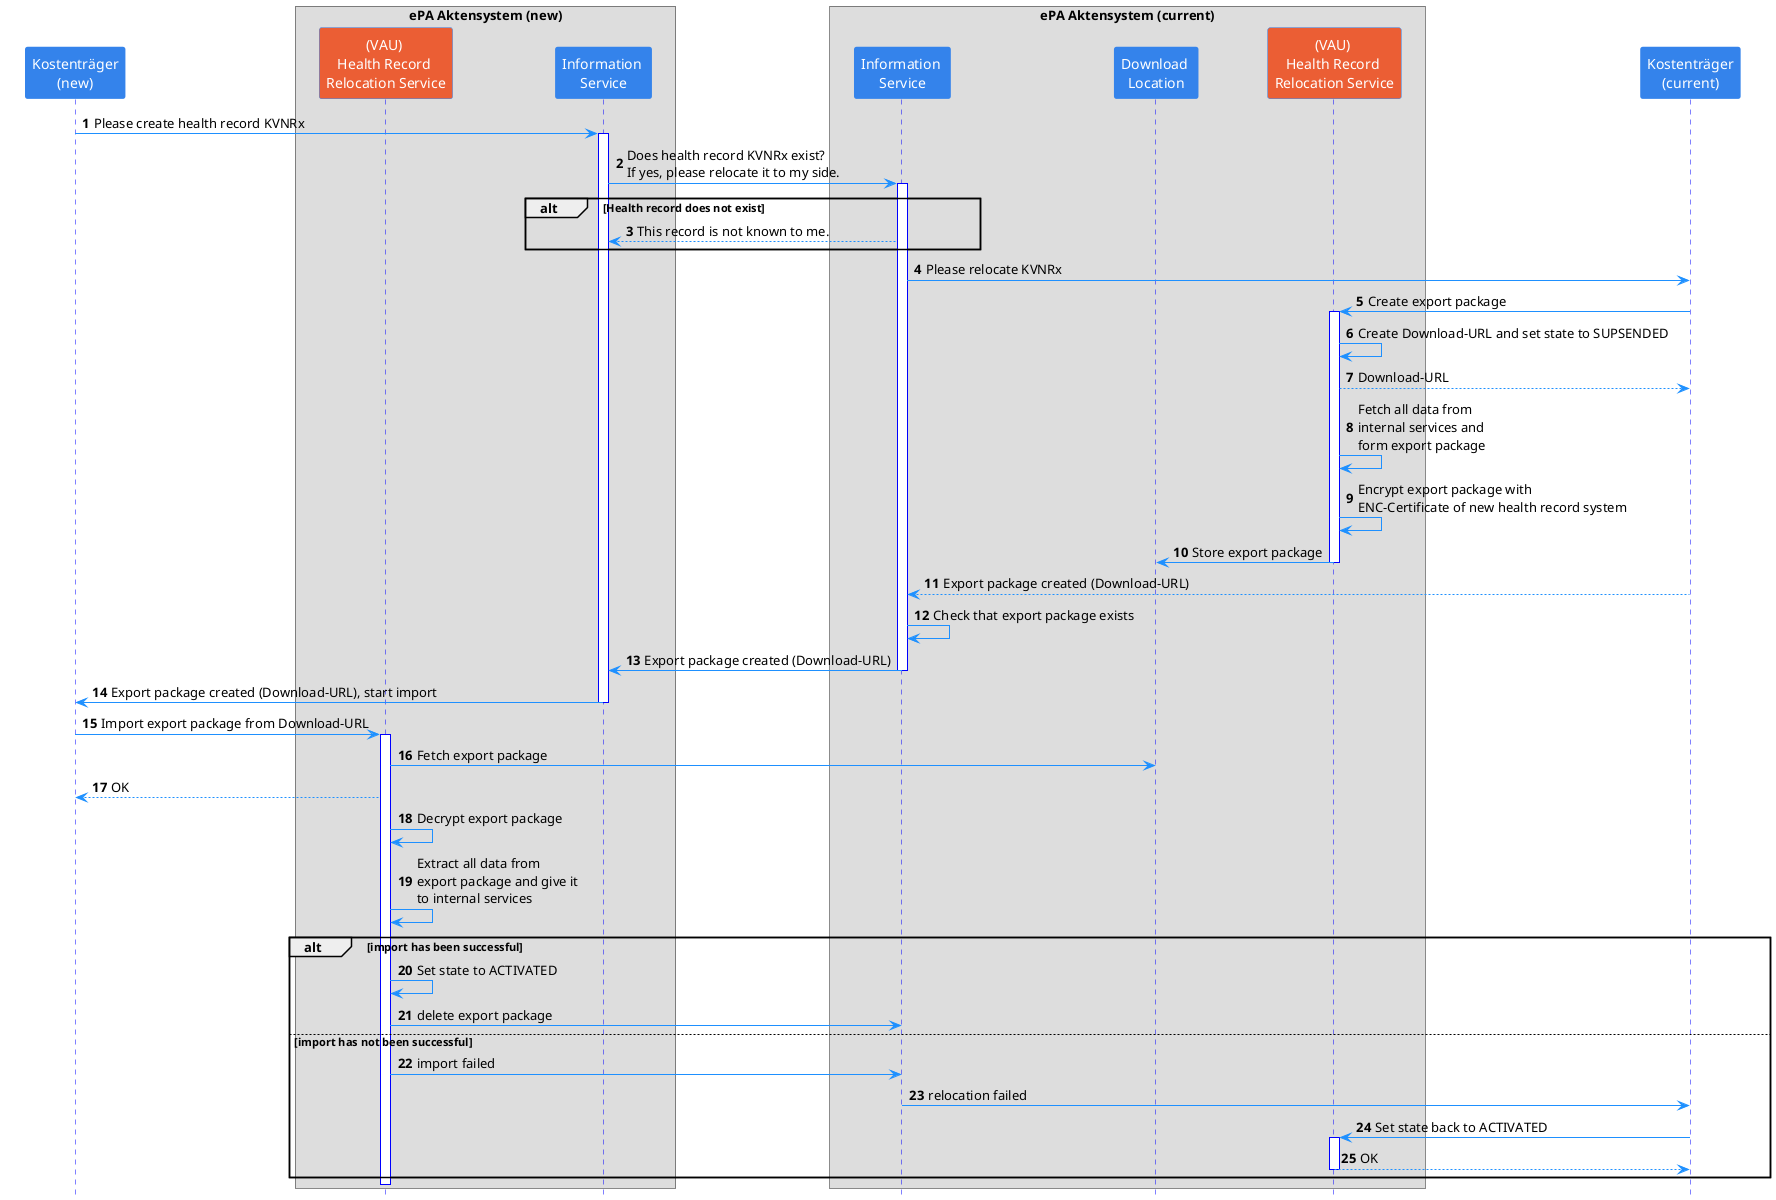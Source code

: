 @startuml

skinparam Shadowing false
skinparam ParticipantPadding 20
skinparam BoxPadding 10

skinparam sequence {
    ArrowColor DodgerBlue
    ActorBorderColor DodgerBlue
    LifeLineBorderColor Blue

    ParticipantBackgroundColor #3483eb
    ParticipantBorderColor #3483eb
    ParticipantFontSize 14
    ParticipantFontColor White

    ActorBackgroundColor #3483eb
    ActorFontSize 14
    NoteBackgroundColor #3483eb
}

hide footbox
autonumber


participant "Kostenträger\n(new)" as ktr_n
box "ePA Aktensystem (new)"
participant "(VAU) \nHealth Record \nRelocation Service" as hrrl_n #eb5e34
participant "Information \nService" as info_n
end box
box "ePA Aktensystem (current)"
participant "Information \nService" as info_c
participant "Download \nLocation" as dl_c
participant "(VAU) \nHealth Record \nRelocation Service" as hrrl_c #eb5e34
end box
participant "Kostenträger\n(current)" as ktr_c

'create health record
ktr_n -> info_n : Please create health record KVNRx
activate info_n

' request export of health record
info_n -> info_c : Does health record KVNRx exist? \nIf yes, please relocate it to my side.
activate info_c
alt Health record does not exist
info_c --> info_n : This record is not known to me.
end

info_c -> ktr_c : Please relocate KVNRx
ktr_c -> hrrl_c : Create export package
activate hrrl_c

hrrl_c -> hrrl_c : Create Download-URL and set state to SUPSENDED
hrrl_c --> ktr_c : Download-URL

hrrl_c -> hrrl_c : Fetch all data from \ninternal services and \nform export package
hrrl_c -> hrrl_c : Encrypt export package with \nENC-Certificate of new health record system
hrrl_c -> dl_c : Store export package
deactivate hrrl_c

ktr_c --> info_c : Export package created (Download-URL)

info_c -> info_c : Check that export package exists
info_c -> info_n : Export package created (Download-URL)
deactivate info_c

' Import health record
info_n -> ktr_n : Export package created (Download-URL), start import
deactivate info_n

ktr_n -> hrrl_n : Import export package from Download-URL
activate hrrl_n
hrrl_n -> dl_c : Fetch export package
hrrl_n --> ktr_n : OK

hrrl_n -> hrrl_n : Decrypt export package
hrrl_n -> hrrl_n : Extract all data from \nexport package and give it \nto internal services

alt import has been successful
hrrl_n -> hrrl_n : Set state to ACTIVATED
hrrl_n -> info_c : delete export package
else import has not been successful
hrrl_n -> info_c : import failed
info_c -> ktr_c : relocation failed
ktr_c -> hrrl_c : Set state back to ACTIVATED
activate hrrl_c
hrrl_c --> ktr_c : OK
deactivate hrrl_c
end

deactivate hrrl_n


@enduml